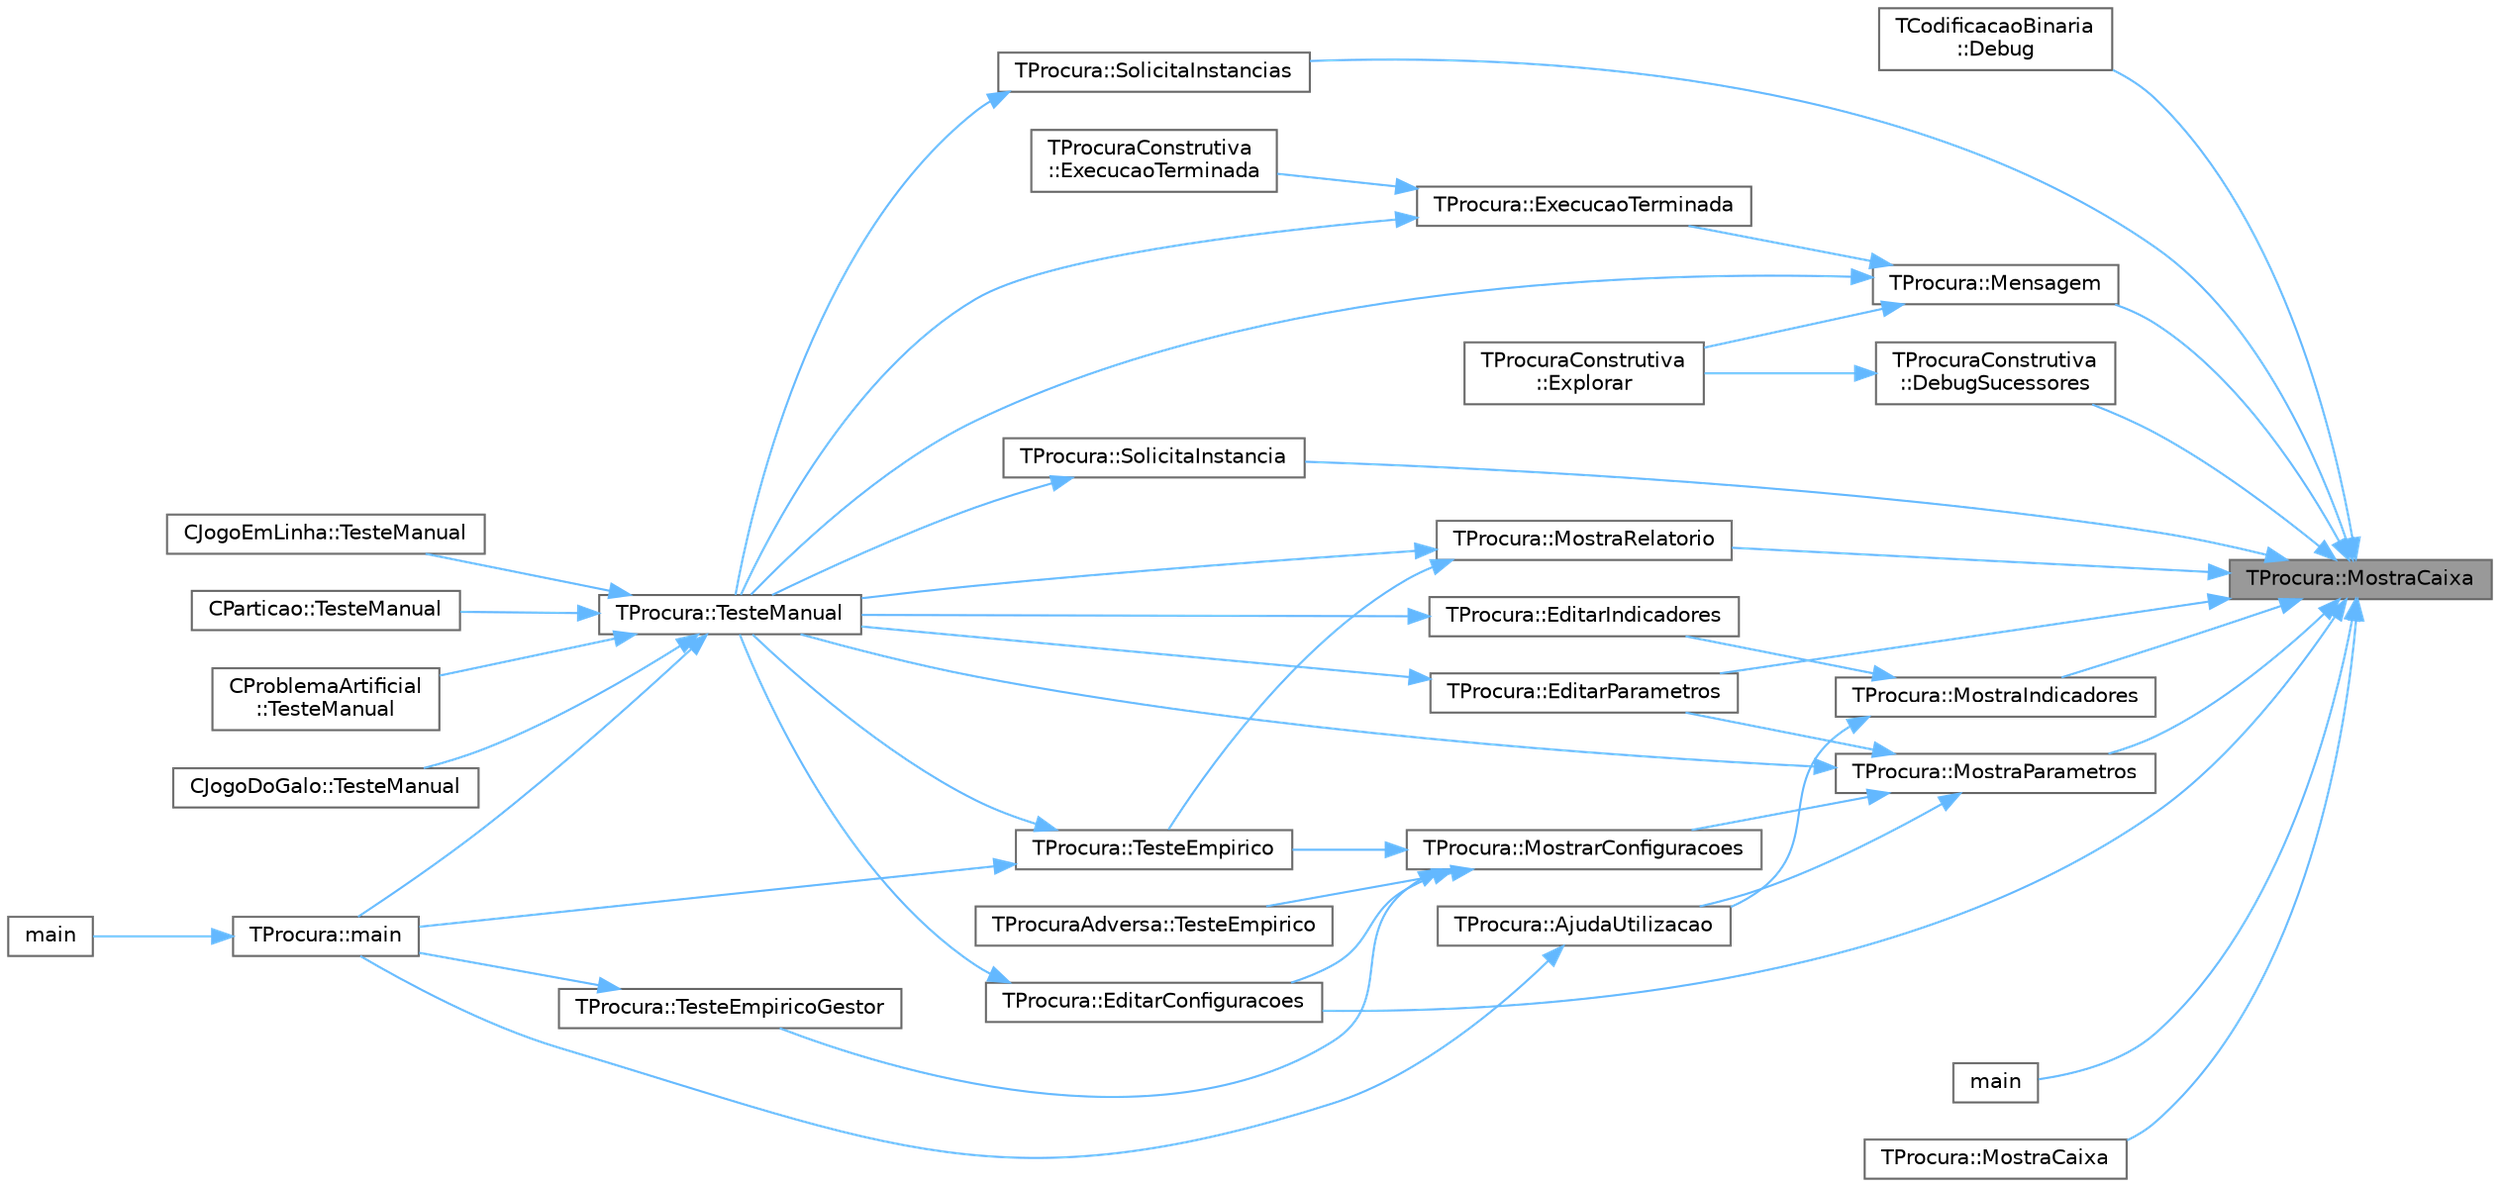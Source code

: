 digraph "TProcura::MostraCaixa"
{
 // LATEX_PDF_SIZE
  bgcolor="transparent";
  edge [fontname=Helvetica,fontsize=10,labelfontname=Helvetica,labelfontsize=10];
  node [fontname=Helvetica,fontsize=10,shape=box,height=0.2,width=0.4];
  rankdir="RL";
  Node1 [id="Node000001",label="TProcura::MostraCaixa",height=0.2,width=0.4,color="gray40", fillcolor="grey60", style="filled", fontcolor="black",tooltip=" "];
  Node1 -> Node2 [id="edge1_Node000001_Node000002",dir="back",color="steelblue1",style="solid",tooltip=" "];
  Node2 [id="Node000002",label="TCodificacaoBinaria\l::Debug",height=0.2,width=0.4,color="grey40", fillcolor="white", style="filled",URL="$classTCodificacaoBinaria.html#a0c5676c1b54ab6bdc1045b98aeafe456",tooltip="Mostra o estado no ecrã, para debug."];
  Node1 -> Node3 [id="edge2_Node000001_Node000003",dir="back",color="steelblue1",style="solid",tooltip=" "];
  Node3 [id="Node000003",label="TProcuraConstrutiva\l::DebugSucessores",height=0.2,width=0.4,color="grey40", fillcolor="white", style="filled",URL="$classTProcuraConstrutiva.html#a08aa14ddc895426b2ce3df4d763cbbd7",tooltip=" "];
  Node3 -> Node4 [id="edge3_Node000003_Node000004",dir="back",color="steelblue1",style="solid",tooltip=" "];
  Node4 [id="Node000004",label="TProcuraConstrutiva\l::Explorar",height=0.2,width=0.4,color="grey40", fillcolor="white", style="filled",URL="$classTProcuraConstrutiva.html#a9d8202d80510018d01a9807f3852b59f",tooltip="definir para explorar manualmente os dados (não definido em TProcura, apenas em TProcuraConstrutiva)"];
  Node1 -> Node5 [id="edge4_Node000001_Node000005",dir="back",color="steelblue1",style="solid",tooltip=" "];
  Node5 [id="Node000005",label="TProcura::EditarConfiguracoes",height=0.2,width=0.4,color="grey40", fillcolor="white", style="filled",URL="$classTProcura.html#ae559b54c7ff363280df914fec988794f",tooltip="Permite ao utilizador editar as configurações."];
  Node5 -> Node6 [id="edge5_Node000005_Node000006",dir="back",color="steelblue1",style="solid",tooltip=" "];
  Node6 [id="Node000006",label="TProcura::TesteManual",height=0.2,width=0.4,color="grey40", fillcolor="white", style="filled",URL="$classTProcura.html#a5fdf4e8f76e59eb83fbc274fa61e34af",tooltip="Inicializa a interação com o utilizador."];
  Node6 -> Node7 [id="edge6_Node000006_Node000007",dir="back",color="steelblue1",style="solid",tooltip=" "];
  Node7 [id="Node000007",label="TProcura::main",height=0.2,width=0.4,color="grey40", fillcolor="white", style="filled",URL="$classTProcura.html#aad1499e49cf6757569aeabd9c3fb2a8c",tooltip="Inicializa a interação com o utilizador."];
  Node7 -> Node8 [id="edge7_Node000007_Node000008",dir="back",color="steelblue1",style="solid",tooltip=" "];
  Node8 [id="Node000008",label="main",height=0.2,width=0.4,color="grey40", fillcolor="white", style="filled",URL="$Adversa_2Teste_2teste_8cpp.html#a0ddf1224851353fc92bfbff6f499fa97",tooltip=" "];
  Node6 -> Node9 [id="edge8_Node000006_Node000009",dir="back",color="steelblue1",style="solid",tooltip=" "];
  Node9 [id="Node000009",label="CJogoDoGalo::TesteManual",height=0.2,width=0.4,color="grey40", fillcolor="white", style="filled",URL="$classCJogoDoGalo.html#a113984a3801a93ebce61e0a700a413ab",tooltip="Inicializa a interação com o utilizador."];
  Node6 -> Node10 [id="edge9_Node000006_Node000010",dir="back",color="steelblue1",style="solid",tooltip=" "];
  Node10 [id="Node000010",label="CJogoEmLinha::TesteManual",height=0.2,width=0.4,color="grey40", fillcolor="white", style="filled",URL="$classCJogoEmLinha.html#ad289e94136b44c9e3e942acf64ff0449",tooltip="Inicializa a interação com o utilizador."];
  Node6 -> Node11 [id="edge10_Node000006_Node000011",dir="back",color="steelblue1",style="solid",tooltip=" "];
  Node11 [id="Node000011",label="CParticao::TesteManual",height=0.2,width=0.4,color="grey40", fillcolor="white", style="filled",URL="$classCParticao.html#aa4d328b9944991f3fc52ce0726111865",tooltip="Inicializa a interação com o utilizador."];
  Node6 -> Node12 [id="edge11_Node000006_Node000012",dir="back",color="steelblue1",style="solid",tooltip=" "];
  Node12 [id="Node000012",label="CProblemaArtificial\l::TesteManual",height=0.2,width=0.4,color="grey40", fillcolor="white", style="filled",URL="$classCProblemaArtificial.html#abaad629eb538177261df40e1e27e92ed",tooltip="Inicializa a interação com o utilizador."];
  Node1 -> Node13 [id="edge12_Node000001_Node000013",dir="back",color="steelblue1",style="solid",tooltip=" "];
  Node13 [id="Node000013",label="TProcura::EditarParametros",height=0.2,width=0.4,color="grey40", fillcolor="white", style="filled",URL="$classTProcura.html#ab044dca559e3c04e5cec68647af2c7c4",tooltip="Permite ao utilizador editar os parâmetros."];
  Node13 -> Node6 [id="edge13_Node000013_Node000006",dir="back",color="steelblue1",style="solid",tooltip=" "];
  Node1 -> Node14 [id="edge14_Node000001_Node000014",dir="back",color="steelblue1",style="solid",tooltip=" "];
  Node14 [id="Node000014",label="main",height=0.2,width=0.4,color="grey40", fillcolor="white", style="filled",URL="$Construtiva_2Teste_2teste_8cpp.html#a0ddf1224851353fc92bfbff6f499fa97",tooltip=" "];
  Node1 -> Node15 [id="edge15_Node000001_Node000015",dir="back",color="steelblue1",style="solid",tooltip=" "];
  Node15 [id="Node000015",label="TProcura::Mensagem",height=0.2,width=0.4,color="grey40", fillcolor="white", style="filled",URL="$classTProcura.html#a8367fcda807ebad51f2475eba9adf3a3",tooltip=" "];
  Node15 -> Node16 [id="edge16_Node000015_Node000016",dir="back",color="steelblue1",style="solid",tooltip=" "];
  Node16 [id="Node000016",label="TProcura::ExecucaoTerminada",height=0.2,width=0.4,color="grey40", fillcolor="white", style="filled",URL="$classTProcura.html#a86985c8dc9a0e0bd375a4148f6ea6de7",tooltip="Chamar após a execução do algoritmo. Grava o tempo consumido."];
  Node16 -> Node17 [id="edge17_Node000016_Node000017",dir="back",color="steelblue1",style="solid",tooltip=" "];
  Node17 [id="Node000017",label="TProcuraConstrutiva\l::ExecucaoTerminada",height=0.2,width=0.4,color="grey40", fillcolor="white", style="filled",URL="$classTProcuraConstrutiva.html#a42e8230fd5131f4bff8645680ff785f5",tooltip="Chamar após a execução do algoritmo. Grava o tempo consumido."];
  Node16 -> Node6 [id="edge18_Node000016_Node000006",dir="back",color="steelblue1",style="solid",tooltip=" "];
  Node15 -> Node4 [id="edge19_Node000015_Node000004",dir="back",color="steelblue1",style="solid",tooltip=" "];
  Node15 -> Node6 [id="edge20_Node000015_Node000006",dir="back",color="steelblue1",style="solid",tooltip=" "];
  Node1 -> Node18 [id="edge21_Node000001_Node000018",dir="back",color="steelblue1",style="solid",tooltip=" "];
  Node18 [id="Node000018",label="TProcura::MostraCaixa",height=0.2,width=0.4,color="grey40", fillcolor="white", style="filled",URL="$classTProcura.html#a8161e0cdb8388996af093a51cf6cd15b",tooltip=" "];
  Node1 -> Node19 [id="edge22_Node000001_Node000019",dir="back",color="steelblue1",style="solid",tooltip=" "];
  Node19 [id="Node000019",label="TProcura::MostraIndicadores",height=0.2,width=0.4,color="grey40", fillcolor="white", style="filled",URL="$classTProcura.html#a99f5cf1c59ce543a58d802a1ac907299",tooltip="Mostra os indicadores definidos."];
  Node19 -> Node20 [id="edge23_Node000019_Node000020",dir="back",color="steelblue1",style="solid",tooltip=" "];
  Node20 [id="Node000020",label="TProcura::AjudaUtilizacao",height=0.2,width=0.4,color="grey40", fillcolor="white", style="filled",URL="$classTProcura.html#adc4d653fe0feb6033083adc5d19e7fb5",tooltip="Mostra ajuda de utilização do programa."];
  Node20 -> Node7 [id="edge24_Node000020_Node000007",dir="back",color="steelblue1",style="solid",tooltip=" "];
  Node19 -> Node21 [id="edge25_Node000019_Node000021",dir="back",color="steelblue1",style="solid",tooltip=" "];
  Node21 [id="Node000021",label="TProcura::EditarIndicadores",height=0.2,width=0.4,color="grey40", fillcolor="white", style="filled",URL="$classTProcura.html#a8f5d1ccb82a33db762fbb8400eeacf39",tooltip="Permite ao utilizador editar os indicadores a utilizar."];
  Node21 -> Node6 [id="edge26_Node000021_Node000006",dir="back",color="steelblue1",style="solid",tooltip=" "];
  Node1 -> Node22 [id="edge27_Node000001_Node000022",dir="back",color="steelblue1",style="solid",tooltip=" "];
  Node22 [id="Node000022",label="TProcura::MostraParametros",height=0.2,width=0.4,color="grey40", fillcolor="white", style="filled",URL="$classTProcura.html#ae7fa07f03b8e5a201e35023ba7724b82",tooltip="Mostra os parâmetros atuais."];
  Node22 -> Node20 [id="edge28_Node000022_Node000020",dir="back",color="steelblue1",style="solid",tooltip=" "];
  Node22 -> Node13 [id="edge29_Node000022_Node000013",dir="back",color="steelblue1",style="solid",tooltip=" "];
  Node22 -> Node23 [id="edge30_Node000022_Node000023",dir="back",color="steelblue1",style="solid",tooltip=" "];
  Node23 [id="Node000023",label="TProcura::MostrarConfiguracoes",height=0.2,width=0.4,color="grey40", fillcolor="white", style="filled",URL="$classTProcura.html#a3332047124784be2fc7af575a5f7f8b5",tooltip="Mostra as configurações disponíveis."];
  Node23 -> Node5 [id="edge31_Node000023_Node000005",dir="back",color="steelblue1",style="solid",tooltip=" "];
  Node23 -> Node24 [id="edge32_Node000023_Node000024",dir="back",color="steelblue1",style="solid",tooltip=" "];
  Node24 [id="Node000024",label="TProcuraAdversa::TesteEmpirico",height=0.2,width=0.4,color="grey40", fillcolor="white", style="filled",URL="$classTProcuraAdversa.html#a4b4a40d5c7e79fba24bc562d6e934fd8",tooltip=" "];
  Node23 -> Node25 [id="edge33_Node000023_Node000025",dir="back",color="steelblue1",style="solid",tooltip=" "];
  Node25 [id="Node000025",label="TProcura::TesteEmpirico",height=0.2,width=0.4,color="grey40", fillcolor="white", style="filled",URL="$classTProcura.html#ae98922e2f7f8bb6e487af0a1e4f84336",tooltip="Executa testes empíricos, em todas as configurações guardadas, nas instâncias selecionadas."];
  Node25 -> Node7 [id="edge34_Node000025_Node000007",dir="back",color="steelblue1",style="solid",tooltip=" "];
  Node25 -> Node6 [id="edge35_Node000025_Node000006",dir="back",color="steelblue1",style="solid",tooltip=" "];
  Node23 -> Node26 [id="edge36_Node000023_Node000026",dir="back",color="steelblue1",style="solid",tooltip=" "];
  Node26 [id="Node000026",label="TProcura::TesteEmpiricoGestor",height=0.2,width=0.4,color="grey40", fillcolor="white", style="filled",URL="$classTProcura.html#afd7217164b5ffce15f1949138f469fdb",tooltip="Teste empírico com modo mestre-escravo (este é o mestre)"];
  Node26 -> Node7 [id="edge37_Node000026_Node000007",dir="back",color="steelblue1",style="solid",tooltip=" "];
  Node22 -> Node6 [id="edge38_Node000022_Node000006",dir="back",color="steelblue1",style="solid",tooltip=" "];
  Node1 -> Node27 [id="edge39_Node000001_Node000027",dir="back",color="steelblue1",style="solid",tooltip=" "];
  Node27 [id="Node000027",label="TProcura::MostraRelatorio",height=0.2,width=0.4,color="grey40", fillcolor="white", style="filled",URL="$classTProcura.html#a8efec796677c8e25ad8bdb56a1082e2d",tooltip="Mostra um relatório dos resultados."];
  Node27 -> Node25 [id="edge40_Node000027_Node000025",dir="back",color="steelblue1",style="solid",tooltip=" "];
  Node27 -> Node6 [id="edge41_Node000027_Node000006",dir="back",color="steelblue1",style="solid",tooltip=" "];
  Node1 -> Node28 [id="edge42_Node000001_Node000028",dir="back",color="steelblue1",style="solid",tooltip=" "];
  Node28 [id="Node000028",label="TProcura::SolicitaInstancia",height=0.2,width=0.4,color="grey40", fillcolor="white", style="filled",URL="$classTProcura.html#ae9f0b921a171a110e6a6fcc209332635",tooltip="Solicita ao utilizador o ID da instância a utilizar, permitindo alterar também o prefixo do ficheiro."];
  Node28 -> Node6 [id="edge43_Node000028_Node000006",dir="back",color="steelblue1",style="solid",tooltip=" "];
  Node1 -> Node29 [id="edge44_Node000001_Node000029",dir="back",color="steelblue1",style="solid",tooltip=" "];
  Node29 [id="Node000029",label="TProcura::SolicitaInstancias",height=0.2,width=0.4,color="grey40", fillcolor="white", style="filled",URL="$classTProcura.html#a6941386b767d6f0723c6eb9d27241d69",tooltip="Solicita ao utilizador uma lista de instâncias."];
  Node29 -> Node6 [id="edge45_Node000029_Node000006",dir="back",color="steelblue1",style="solid",tooltip=" "];
}
